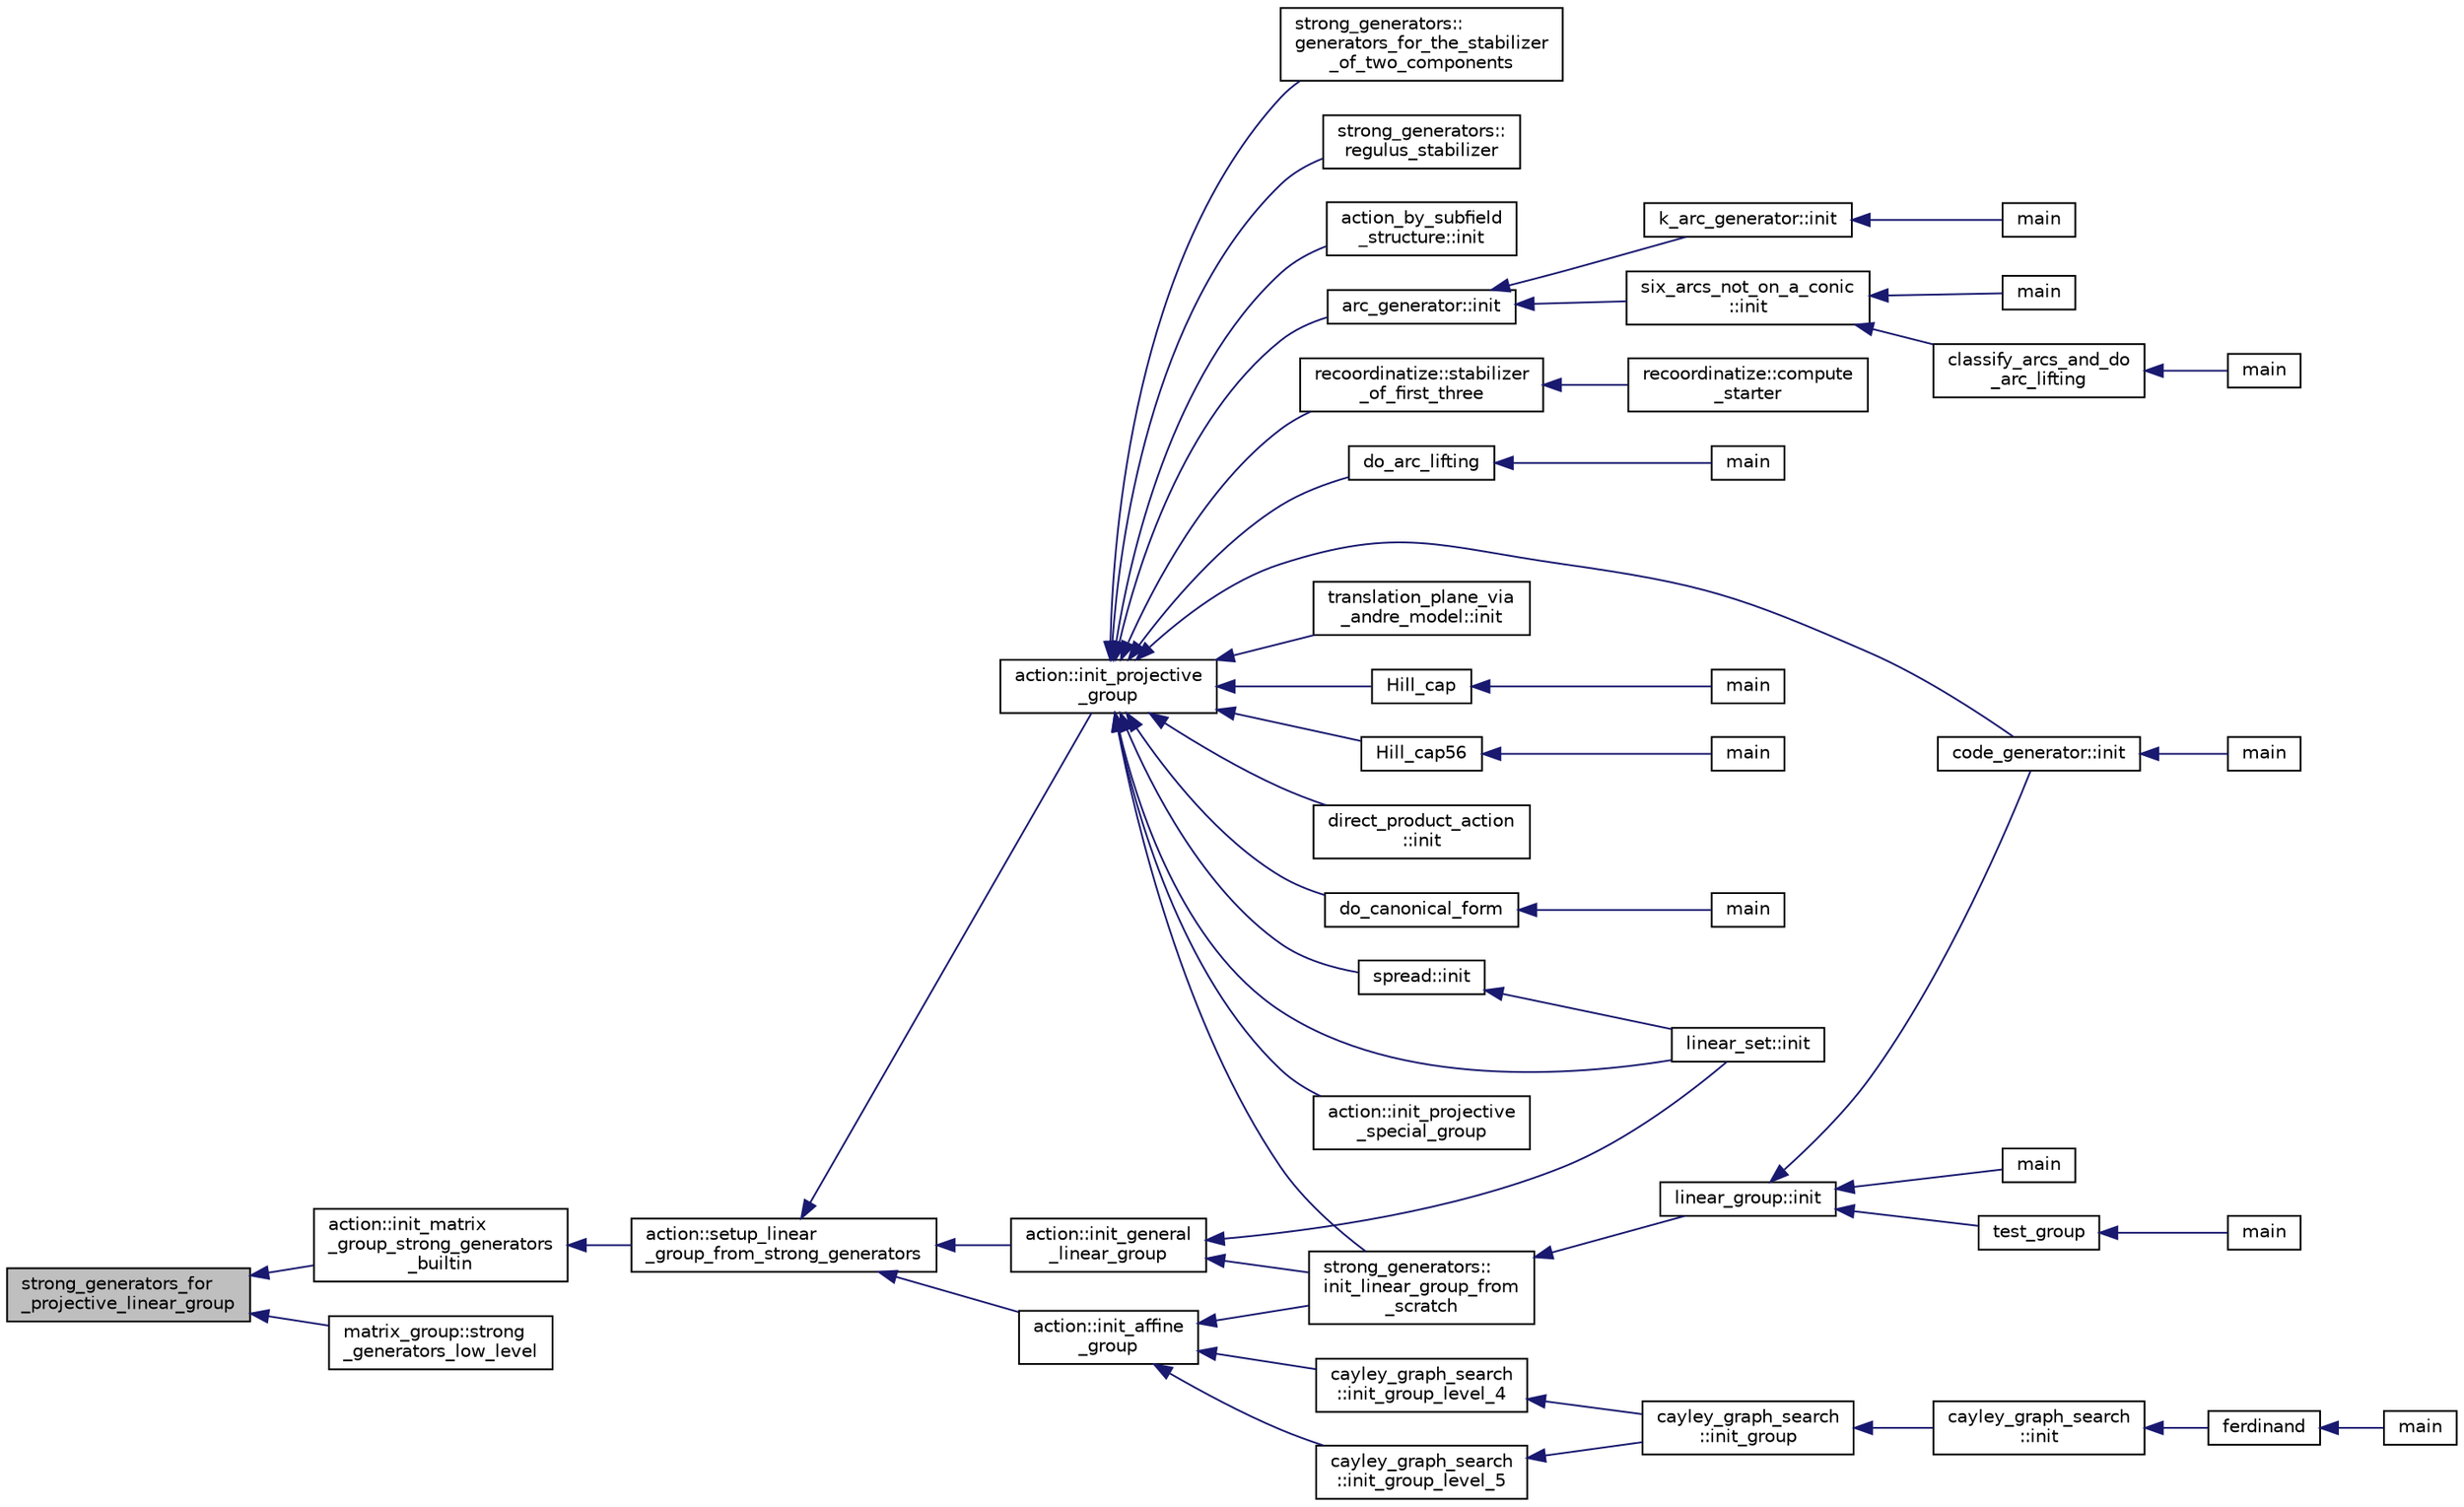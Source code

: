 digraph "strong_generators_for_projective_linear_group"
{
  edge [fontname="Helvetica",fontsize="10",labelfontname="Helvetica",labelfontsize="10"];
  node [fontname="Helvetica",fontsize="10",shape=record];
  rankdir="LR";
  Node508 [label="strong_generators_for\l_projective_linear_group",height=0.2,width=0.4,color="black", fillcolor="grey75", style="filled", fontcolor="black"];
  Node508 -> Node509 [dir="back",color="midnightblue",fontsize="10",style="solid",fontname="Helvetica"];
  Node509 [label="action::init_matrix\l_group_strong_generators\l_builtin",height=0.2,width=0.4,color="black", fillcolor="white", style="filled",URL="$d2/d86/classaction.html#a0fe9c6af56f4c0826ddec07cb8605ee4"];
  Node509 -> Node510 [dir="back",color="midnightblue",fontsize="10",style="solid",fontname="Helvetica"];
  Node510 [label="action::setup_linear\l_group_from_strong_generators",height=0.2,width=0.4,color="black", fillcolor="white", style="filled",URL="$d2/d86/classaction.html#a20d2b143cd89f2ce81c02613356f69d1"];
  Node510 -> Node511 [dir="back",color="midnightblue",fontsize="10",style="solid",fontname="Helvetica"];
  Node511 [label="action::init_projective\l_group",height=0.2,width=0.4,color="black", fillcolor="white", style="filled",URL="$d2/d86/classaction.html#ad943cb9d3828331bf5634c6dbfc31afd"];
  Node511 -> Node512 [dir="back",color="midnightblue",fontsize="10",style="solid",fontname="Helvetica"];
  Node512 [label="do_arc_lifting",height=0.2,width=0.4,color="black", fillcolor="white", style="filled",URL="$d5/d9e/arcs__orderly_8_c.html#a7367bc544c290322bdbd4545388a27a8"];
  Node512 -> Node513 [dir="back",color="midnightblue",fontsize="10",style="solid",fontname="Helvetica"];
  Node513 [label="main",height=0.2,width=0.4,color="black", fillcolor="white", style="filled",URL="$d5/d9e/arcs__orderly_8_c.html#a3c04138a5bfe5d72780bb7e82a18e627"];
  Node511 -> Node514 [dir="back",color="midnightblue",fontsize="10",style="solid",fontname="Helvetica"];
  Node514 [label="code_generator::init",height=0.2,width=0.4,color="black", fillcolor="white", style="filled",URL="$db/d37/classcode__generator.html#acfaa1e8badf6f30255203f499b130af8"];
  Node514 -> Node515 [dir="back",color="midnightblue",fontsize="10",style="solid",fontname="Helvetica"];
  Node515 [label="main",height=0.2,width=0.4,color="black", fillcolor="white", style="filled",URL="$d4/d4f/codes_8_c.html#a217dbf8b442f20279ea00b898af96f52"];
  Node511 -> Node516 [dir="back",color="midnightblue",fontsize="10",style="solid",fontname="Helvetica"];
  Node516 [label="direct_product_action\l::init",height=0.2,width=0.4,color="black", fillcolor="white", style="filled",URL="$d3/d78/classdirect__product__action.html#aad40060e5821c011cccaa65a5c4df64f"];
  Node511 -> Node517 [dir="back",color="midnightblue",fontsize="10",style="solid",fontname="Helvetica"];
  Node517 [label="Hill_cap",height=0.2,width=0.4,color="black", fillcolor="white", style="filled",URL="$da/d28/hill_8_c.html#a7c2543fe497e681d4b492b16ea7f933e"];
  Node517 -> Node518 [dir="back",color="midnightblue",fontsize="10",style="solid",fontname="Helvetica"];
  Node518 [label="main",height=0.2,width=0.4,color="black", fillcolor="white", style="filled",URL="$da/d28/hill_8_c.html#a217dbf8b442f20279ea00b898af96f52"];
  Node511 -> Node519 [dir="back",color="midnightblue",fontsize="10",style="solid",fontname="Helvetica"];
  Node519 [label="linear_set::init",height=0.2,width=0.4,color="black", fillcolor="white", style="filled",URL="$dd/d86/classlinear__set.html#a7ab24e84423749047d5465cb15505475"];
  Node511 -> Node520 [dir="back",color="midnightblue",fontsize="10",style="solid",fontname="Helvetica"];
  Node520 [label="Hill_cap56",height=0.2,width=0.4,color="black", fillcolor="white", style="filled",URL="$df/d74/tl__geometry_8h.html#ad7fc0ff2bf8455ab25e170c6930047a6"];
  Node520 -> Node521 [dir="back",color="midnightblue",fontsize="10",style="solid",fontname="Helvetica"];
  Node521 [label="main",height=0.2,width=0.4,color="black", fillcolor="white", style="filled",URL="$d4/d6e/make__something_8_c.html#a217dbf8b442f20279ea00b898af96f52"];
  Node511 -> Node522 [dir="back",color="midnightblue",fontsize="10",style="solid",fontname="Helvetica"];
  Node522 [label="do_canonical_form",height=0.2,width=0.4,color="black", fillcolor="white", style="filled",URL="$dc/dd4/group__actions_8h.html#afb9f4a331a8a017ea3b8b7d9ed8dcc88"];
  Node522 -> Node523 [dir="back",color="midnightblue",fontsize="10",style="solid",fontname="Helvetica"];
  Node523 [label="main",height=0.2,width=0.4,color="black", fillcolor="white", style="filled",URL="$d0/d2f/process_8_c.html#a3c04138a5bfe5d72780bb7e82a18e627"];
  Node511 -> Node524 [dir="back",color="midnightblue",fontsize="10",style="solid",fontname="Helvetica"];
  Node524 [label="action::init_projective\l_special_group",height=0.2,width=0.4,color="black", fillcolor="white", style="filled",URL="$d2/d86/classaction.html#a4c69f0e07dff8ba8ac2415faf69d55a4"];
  Node511 -> Node525 [dir="back",color="midnightblue",fontsize="10",style="solid",fontname="Helvetica"];
  Node525 [label="strong_generators::\linit_linear_group_from\l_scratch",height=0.2,width=0.4,color="black", fillcolor="white", style="filled",URL="$dc/d09/classstrong__generators.html#ad47ecfb9c141b65ed6aca34231d5a0d2"];
  Node525 -> Node526 [dir="back",color="midnightblue",fontsize="10",style="solid",fontname="Helvetica"];
  Node526 [label="linear_group::init",height=0.2,width=0.4,color="black", fillcolor="white", style="filled",URL="$df/d5a/classlinear__group.html#a8119aa9b882192ab422b12614b259f28"];
  Node526 -> Node514 [dir="back",color="midnightblue",fontsize="10",style="solid",fontname="Helvetica"];
  Node526 -> Node527 [dir="back",color="midnightblue",fontsize="10",style="solid",fontname="Helvetica"];
  Node527 [label="test_group",height=0.2,width=0.4,color="black", fillcolor="white", style="filled",URL="$d8/d03/analyze__q__designs_8_c.html#ad03444358d0b46e7aa4d88a806b44925"];
  Node527 -> Node528 [dir="back",color="midnightblue",fontsize="10",style="solid",fontname="Helvetica"];
  Node528 [label="main",height=0.2,width=0.4,color="black", fillcolor="white", style="filled",URL="$d8/d03/analyze__q__designs_8_c.html#a217dbf8b442f20279ea00b898af96f52"];
  Node526 -> Node529 [dir="back",color="midnightblue",fontsize="10",style="solid",fontname="Helvetica"];
  Node529 [label="main",height=0.2,width=0.4,color="black", fillcolor="white", style="filled",URL="$da/dd5/subspace__orbits__main_8_c.html#a217dbf8b442f20279ea00b898af96f52"];
  Node511 -> Node530 [dir="back",color="midnightblue",fontsize="10",style="solid",fontname="Helvetica"];
  Node530 [label="strong_generators::\lgenerators_for_the_stabilizer\l_of_two_components",height=0.2,width=0.4,color="black", fillcolor="white", style="filled",URL="$dc/d09/classstrong__generators.html#acd9ddc5b768e4cf3f2398383d5a8f3b2"];
  Node511 -> Node531 [dir="back",color="midnightblue",fontsize="10",style="solid",fontname="Helvetica"];
  Node531 [label="strong_generators::\lregulus_stabilizer",height=0.2,width=0.4,color="black", fillcolor="white", style="filled",URL="$dc/d09/classstrong__generators.html#a32e999d14b4168695f2e775ddf2ed7e7"];
  Node511 -> Node532 [dir="back",color="midnightblue",fontsize="10",style="solid",fontname="Helvetica"];
  Node532 [label="action_by_subfield\l_structure::init",height=0.2,width=0.4,color="black", fillcolor="white", style="filled",URL="$dd/d67/classaction__by__subfield__structure.html#a565b45607d3ebc3eaa0e910a6ce6a661"];
  Node511 -> Node533 [dir="back",color="midnightblue",fontsize="10",style="solid",fontname="Helvetica"];
  Node533 [label="arc_generator::init",height=0.2,width=0.4,color="black", fillcolor="white", style="filled",URL="$d4/d21/classarc__generator.html#ae614e18e9c641d67069fa27d48245cde"];
  Node533 -> Node534 [dir="back",color="midnightblue",fontsize="10",style="solid",fontname="Helvetica"];
  Node534 [label="k_arc_generator::init",height=0.2,width=0.4,color="black", fillcolor="white", style="filled",URL="$d6/dd8/classk__arc__generator.html#a6036d9f52ede9f8ca681505626b5361d"];
  Node534 -> Node535 [dir="back",color="midnightblue",fontsize="10",style="solid",fontname="Helvetica"];
  Node535 [label="main",height=0.2,width=0.4,color="black", fillcolor="white", style="filled",URL="$d6/d01/k__arc__generator__main_8_c.html#a217dbf8b442f20279ea00b898af96f52"];
  Node533 -> Node536 [dir="back",color="midnightblue",fontsize="10",style="solid",fontname="Helvetica"];
  Node536 [label="six_arcs_not_on_a_conic\l::init",height=0.2,width=0.4,color="black", fillcolor="white", style="filled",URL="$d8/de6/classsix__arcs__not__on__a__conic.html#a7a4d5cf8a098488729934cfa8a70944a"];
  Node536 -> Node537 [dir="back",color="midnightblue",fontsize="10",style="solid",fontname="Helvetica"];
  Node537 [label="classify_arcs_and_do\l_arc_lifting",height=0.2,width=0.4,color="black", fillcolor="white", style="filled",URL="$d6/dc3/arc__lifting__main_8_c.html#afdd7be16f16b8c71e9a72fe5f6a0b59c"];
  Node537 -> Node538 [dir="back",color="midnightblue",fontsize="10",style="solid",fontname="Helvetica"];
  Node538 [label="main",height=0.2,width=0.4,color="black", fillcolor="white", style="filled",URL="$d6/dc3/arc__lifting__main_8_c.html#a217dbf8b442f20279ea00b898af96f52"];
  Node536 -> Node539 [dir="back",color="midnightblue",fontsize="10",style="solid",fontname="Helvetica"];
  Node539 [label="main",height=0.2,width=0.4,color="black", fillcolor="white", style="filled",URL="$d2/dfa/create__surface__main_8_c.html#a217dbf8b442f20279ea00b898af96f52"];
  Node511 -> Node540 [dir="back",color="midnightblue",fontsize="10",style="solid",fontname="Helvetica"];
  Node540 [label="recoordinatize::stabilizer\l_of_first_three",height=0.2,width=0.4,color="black", fillcolor="white", style="filled",URL="$d3/d3c/classrecoordinatize.html#ae8a24e776a57f0ac4923f6ed1d1db6e6"];
  Node540 -> Node541 [dir="back",color="midnightblue",fontsize="10",style="solid",fontname="Helvetica"];
  Node541 [label="recoordinatize::compute\l_starter",height=0.2,width=0.4,color="black", fillcolor="white", style="filled",URL="$d3/d3c/classrecoordinatize.html#a274b399821488e5f6fb1adfbc8f8ebac"];
  Node511 -> Node542 [dir="back",color="midnightblue",fontsize="10",style="solid",fontname="Helvetica"];
  Node542 [label="spread::init",height=0.2,width=0.4,color="black", fillcolor="white", style="filled",URL="$da/dc1/classspread.html#aa2493aebcdd72c4472213711dfcc2ab6"];
  Node542 -> Node519 [dir="back",color="midnightblue",fontsize="10",style="solid",fontname="Helvetica"];
  Node511 -> Node543 [dir="back",color="midnightblue",fontsize="10",style="solid",fontname="Helvetica"];
  Node543 [label="translation_plane_via\l_andre_model::init",height=0.2,width=0.4,color="black", fillcolor="white", style="filled",URL="$d1/dcc/classtranslation__plane__via__andre__model.html#adb424599de168ade331979a9218ee07b"];
  Node510 -> Node544 [dir="back",color="midnightblue",fontsize="10",style="solid",fontname="Helvetica"];
  Node544 [label="action::init_affine\l_group",height=0.2,width=0.4,color="black", fillcolor="white", style="filled",URL="$d2/d86/classaction.html#a32c0c683b3071fef19d28ca4880b568a"];
  Node544 -> Node545 [dir="back",color="midnightblue",fontsize="10",style="solid",fontname="Helvetica"];
  Node545 [label="cayley_graph_search\l::init_group_level_4",height=0.2,width=0.4,color="black", fillcolor="white", style="filled",URL="$de/dae/classcayley__graph__search.html#a6593f90cd91bea8c23fe71acca05655e"];
  Node545 -> Node546 [dir="back",color="midnightblue",fontsize="10",style="solid",fontname="Helvetica"];
  Node546 [label="cayley_graph_search\l::init_group",height=0.2,width=0.4,color="black", fillcolor="white", style="filled",URL="$de/dae/classcayley__graph__search.html#adbce2e517a8ed979f53e8aeb043cf4ca"];
  Node546 -> Node547 [dir="back",color="midnightblue",fontsize="10",style="solid",fontname="Helvetica"];
  Node547 [label="cayley_graph_search\l::init",height=0.2,width=0.4,color="black", fillcolor="white", style="filled",URL="$de/dae/classcayley__graph__search.html#add9c6434abeaebac4a07bc03cb21672d"];
  Node547 -> Node548 [dir="back",color="midnightblue",fontsize="10",style="solid",fontname="Helvetica"];
  Node548 [label="ferdinand",height=0.2,width=0.4,color="black", fillcolor="white", style="filled",URL="$da/df3/ferdinand_8_c.html#a322b57727d23cf5a0932f11c30ea18d9"];
  Node548 -> Node549 [dir="back",color="midnightblue",fontsize="10",style="solid",fontname="Helvetica"];
  Node549 [label="main",height=0.2,width=0.4,color="black", fillcolor="white", style="filled",URL="$da/df3/ferdinand_8_c.html#a3c04138a5bfe5d72780bb7e82a18e627"];
  Node544 -> Node550 [dir="back",color="midnightblue",fontsize="10",style="solid",fontname="Helvetica"];
  Node550 [label="cayley_graph_search\l::init_group_level_5",height=0.2,width=0.4,color="black", fillcolor="white", style="filled",URL="$de/dae/classcayley__graph__search.html#ab4427f6ab65833dae31a18f44a5d6d7a"];
  Node550 -> Node546 [dir="back",color="midnightblue",fontsize="10",style="solid",fontname="Helvetica"];
  Node544 -> Node525 [dir="back",color="midnightblue",fontsize="10",style="solid",fontname="Helvetica"];
  Node510 -> Node551 [dir="back",color="midnightblue",fontsize="10",style="solid",fontname="Helvetica"];
  Node551 [label="action::init_general\l_linear_group",height=0.2,width=0.4,color="black", fillcolor="white", style="filled",URL="$d2/d86/classaction.html#a1ff1bf53f9073bfc76ff073e7af6f396"];
  Node551 -> Node519 [dir="back",color="midnightblue",fontsize="10",style="solid",fontname="Helvetica"];
  Node551 -> Node525 [dir="back",color="midnightblue",fontsize="10",style="solid",fontname="Helvetica"];
  Node508 -> Node552 [dir="back",color="midnightblue",fontsize="10",style="solid",fontname="Helvetica"];
  Node552 [label="matrix_group::strong\l_generators_low_level",height=0.2,width=0.4,color="black", fillcolor="white", style="filled",URL="$d3/ded/classmatrix__group.html#a96eac173646a79c1a0532cc7ae8dd748"];
}
